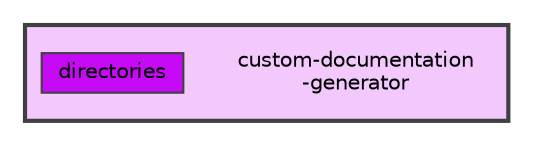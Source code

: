 digraph "custom-documentation-generator"
{
 // LATEX_PDF_SIZE
  bgcolor="transparent";
  edge [fontname=Helvetica,fontsize=10,labelfontname=Helvetica,labelfontsize=10];
  node [fontname=Helvetica,fontsize=10,shape=box,height=0.2,width=0.4];
  compound=true
  subgraph clusterdir_9d56de3d28d79a62985fced3e4389eef {
    graph [ bgcolor="#f2c8fd", pencolor="grey25", label="", fontname=Helvetica,fontsize=10 style="filled,bold", URL="dir_9d56de3d28d79a62985fced3e4389eef.html",tooltip=""]
    dir_9d56de3d28d79a62985fced3e4389eef [shape=plaintext, label="custom-documentation\l-generator"];
  dir_03b531d8545c2ef8382988e6e9a4b6f4 [label="directories", fillcolor="#c70af6", color="grey25", style="filled", URL="dir_03b531d8545c2ef8382988e6e9a4b6f4.html",tooltip=""];
  }
}
